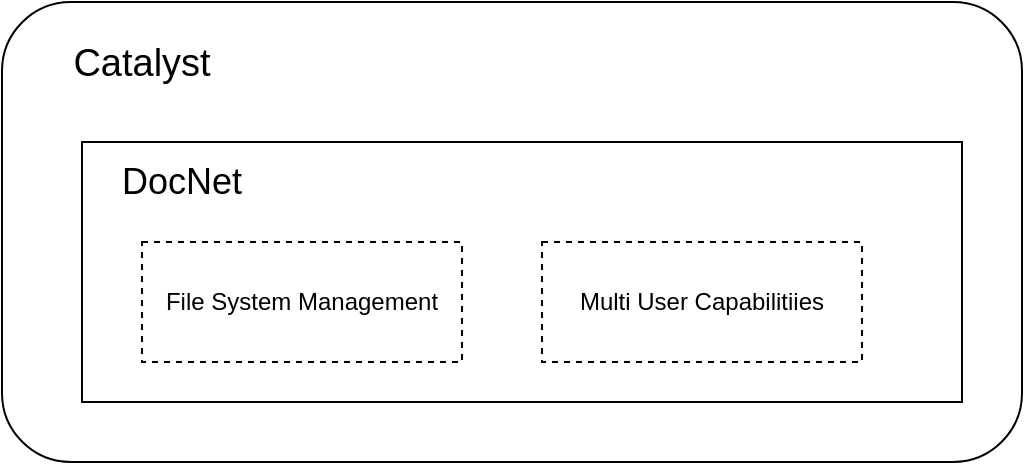 <mxfile version="13.5.3" type="device"><diagram id="2e8l5nsYtJDu0PlbBun9" name="Page-1"><mxGraphModel dx="604" dy="488" grid="1" gridSize="10" guides="1" tooltips="1" connect="1" arrows="1" fold="1" page="1" pageScale="1" pageWidth="827" pageHeight="1169" math="0" shadow="0"><root><mxCell id="0"/><mxCell id="1" parent="0"/><mxCell id="eyzr5DC2QP9neHmJImn2-8" value="" style="rounded=1;whiteSpace=wrap;html=1;" vertex="1" parent="1"><mxGeometry x="90" y="50" width="510" height="230" as="geometry"/></mxCell><mxCell id="eyzr5DC2QP9neHmJImn2-5" value="" style="rounded=0;whiteSpace=wrap;html=1;" vertex="1" parent="1"><mxGeometry x="130" y="120" width="440" height="130" as="geometry"/></mxCell><mxCell id="eyzr5DC2QP9neHmJImn2-2" value="&lt;font style=&quot;font-size: 19px&quot;&gt;Catalyst&lt;/font&gt;" style="text;html=1;strokeColor=none;fillColor=none;align=center;verticalAlign=middle;whiteSpace=wrap;rounded=0;" vertex="1" parent="1"><mxGeometry x="140" y="71" width="40" height="20" as="geometry"/></mxCell><mxCell id="eyzr5DC2QP9neHmJImn2-3" value="File System Management" style="rounded=0;whiteSpace=wrap;html=1;dashed=1;" vertex="1" parent="1"><mxGeometry x="160" y="170" width="160" height="60" as="geometry"/></mxCell><mxCell id="eyzr5DC2QP9neHmJImn2-4" value="Multi User Capabilitiies" style="rounded=0;whiteSpace=wrap;html=1;dashed=1;" vertex="1" parent="1"><mxGeometry x="360" y="170" width="160" height="60" as="geometry"/></mxCell><mxCell id="eyzr5DC2QP9neHmJImn2-6" value="&lt;font style=&quot;font-size: 18px&quot;&gt;DocNet&lt;/font&gt;" style="text;html=1;strokeColor=none;fillColor=none;align=center;verticalAlign=middle;whiteSpace=wrap;rounded=0;" vertex="1" parent="1"><mxGeometry x="160" y="130" width="40" height="20" as="geometry"/></mxCell></root></mxGraphModel></diagram></mxfile>